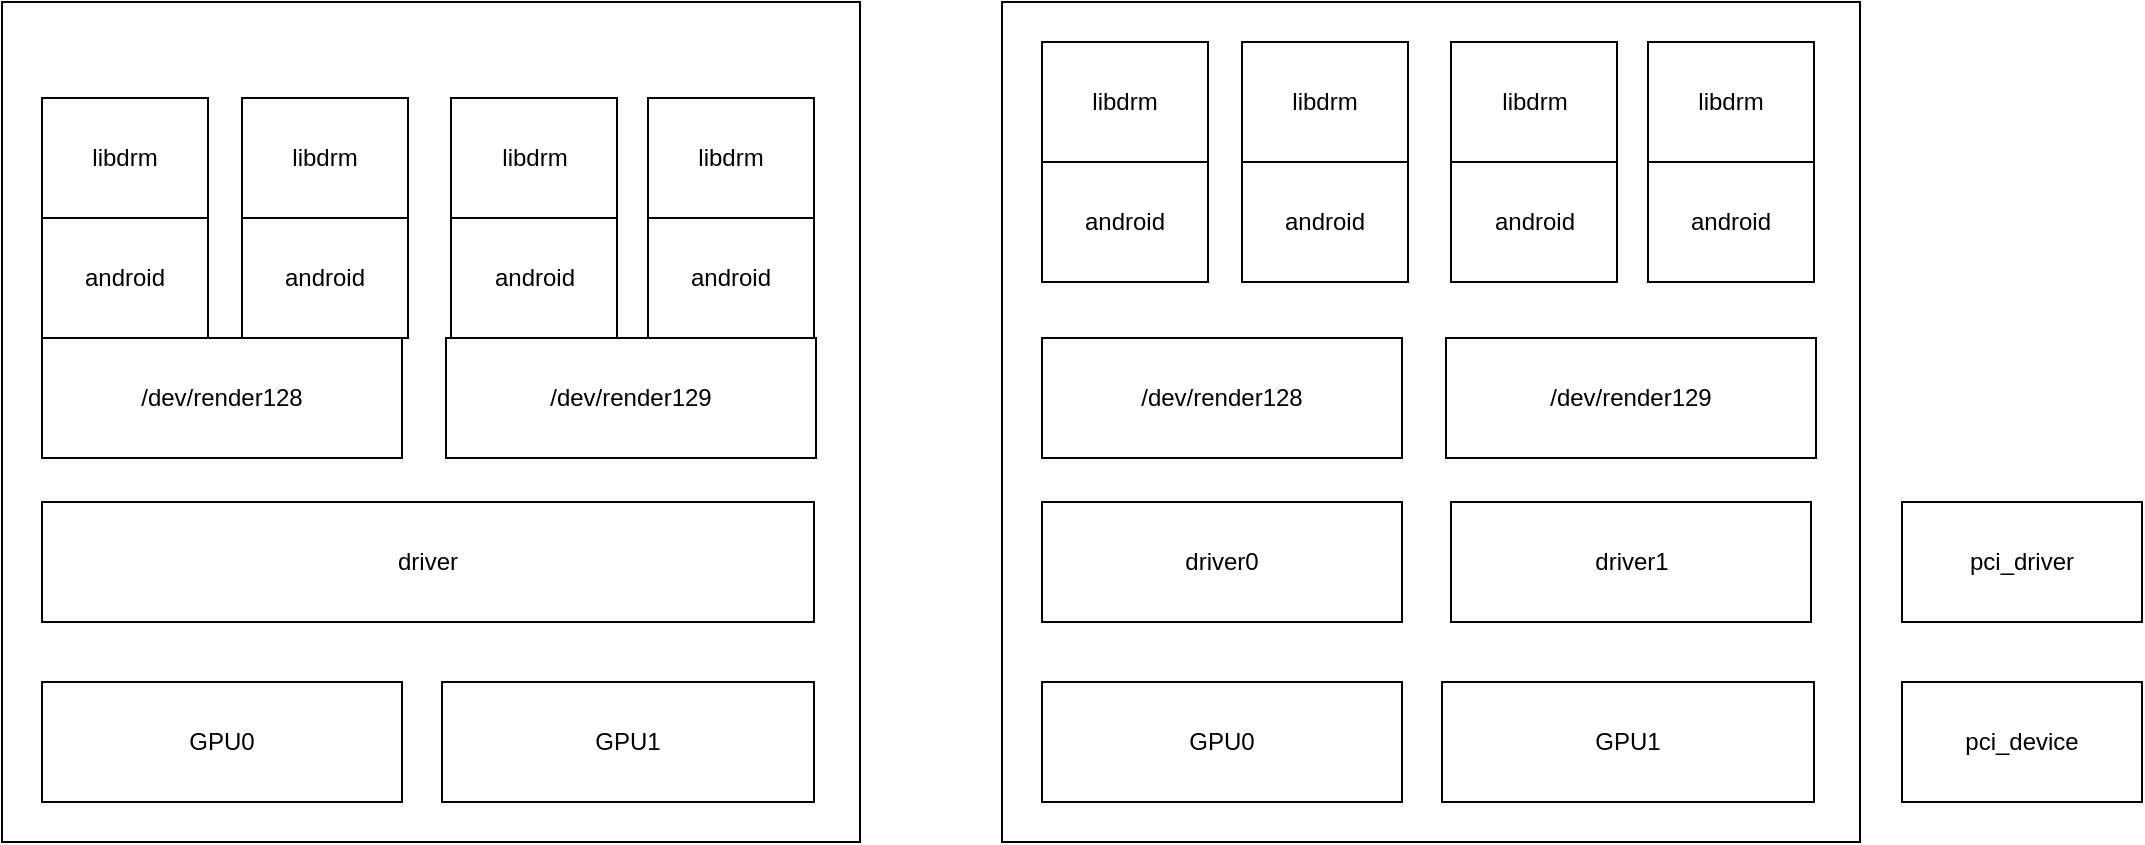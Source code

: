<mxfile version="21.0.4" type="github">
  <diagram name="第 1 页" id="_fWz3mKXce-xbAd_N4y1">
    <mxGraphModel dx="2081" dy="843" grid="1" gridSize="10" guides="1" tooltips="1" connect="1" arrows="1" fold="1" page="1" pageScale="1" pageWidth="827" pageHeight="1169" math="0" shadow="0">
      <root>
        <mxCell id="0" />
        <mxCell id="1" parent="0" />
        <mxCell id="CrbNRZzl7jmJsJ6pIWmv-7" value="" style="rounded=0;whiteSpace=wrap;html=1;" vertex="1" parent="1">
          <mxGeometry x="-70" y="110" width="429" height="420" as="geometry" />
        </mxCell>
        <mxCell id="CrbNRZzl7jmJsJ6pIWmv-1" value="GPU0" style="rounded=0;whiteSpace=wrap;html=1;" vertex="1" parent="1">
          <mxGeometry x="-50" y="450" width="180" height="60" as="geometry" />
        </mxCell>
        <mxCell id="CrbNRZzl7jmJsJ6pIWmv-2" value="GPU1" style="rounded=0;whiteSpace=wrap;html=1;" vertex="1" parent="1">
          <mxGeometry x="150" y="450" width="186" height="60" as="geometry" />
        </mxCell>
        <mxCell id="CrbNRZzl7jmJsJ6pIWmv-3" value="driver" style="rounded=0;whiteSpace=wrap;html=1;" vertex="1" parent="1">
          <mxGeometry x="-50" y="360" width="386" height="60" as="geometry" />
        </mxCell>
        <mxCell id="CrbNRZzl7jmJsJ6pIWmv-4" value="/dev/render128" style="rounded=0;whiteSpace=wrap;html=1;" vertex="1" parent="1">
          <mxGeometry x="-50" y="278" width="180" height="60" as="geometry" />
        </mxCell>
        <mxCell id="CrbNRZzl7jmJsJ6pIWmv-5" value="/dev/render129" style="rounded=0;whiteSpace=wrap;html=1;" vertex="1" parent="1">
          <mxGeometry x="152" y="278" width="185" height="60" as="geometry" />
        </mxCell>
        <mxCell id="CrbNRZzl7jmJsJ6pIWmv-6" value="android" style="rounded=0;whiteSpace=wrap;html=1;" vertex="1" parent="1">
          <mxGeometry x="50" y="218" width="83" height="60" as="geometry" />
        </mxCell>
        <mxCell id="CrbNRZzl7jmJsJ6pIWmv-15" value="android" style="rounded=0;whiteSpace=wrap;html=1;" vertex="1" parent="1">
          <mxGeometry x="154.5" y="218" width="83" height="60" as="geometry" />
        </mxCell>
        <mxCell id="CrbNRZzl7jmJsJ6pIWmv-16" value="android" style="rounded=0;whiteSpace=wrap;html=1;" vertex="1" parent="1">
          <mxGeometry x="253" y="218" width="83" height="60" as="geometry" />
        </mxCell>
        <mxCell id="CrbNRZzl7jmJsJ6pIWmv-17" value="libdrm" style="rounded=0;whiteSpace=wrap;html=1;" vertex="1" parent="1">
          <mxGeometry x="253" y="158" width="83" height="60" as="geometry" />
        </mxCell>
        <mxCell id="CrbNRZzl7jmJsJ6pIWmv-18" value="libdrm" style="rounded=0;whiteSpace=wrap;html=1;" vertex="1" parent="1">
          <mxGeometry x="154.5" y="158" width="83" height="60" as="geometry" />
        </mxCell>
        <mxCell id="CrbNRZzl7jmJsJ6pIWmv-19" value="libdrm" style="rounded=0;whiteSpace=wrap;html=1;" vertex="1" parent="1">
          <mxGeometry x="50" y="158" width="83" height="60" as="geometry" />
        </mxCell>
        <mxCell id="CrbNRZzl7jmJsJ6pIWmv-28" value="android" style="rounded=0;whiteSpace=wrap;html=1;" vertex="1" parent="1">
          <mxGeometry x="-50" y="218" width="83" height="60" as="geometry" />
        </mxCell>
        <mxCell id="CrbNRZzl7jmJsJ6pIWmv-29" value="libdrm" style="rounded=0;whiteSpace=wrap;html=1;" vertex="1" parent="1">
          <mxGeometry x="-50" y="158" width="83" height="60" as="geometry" />
        </mxCell>
        <mxCell id="CrbNRZzl7jmJsJ6pIWmv-32" value="" style="rounded=0;whiteSpace=wrap;html=1;" vertex="1" parent="1">
          <mxGeometry x="430" y="110" width="429" height="420" as="geometry" />
        </mxCell>
        <mxCell id="CrbNRZzl7jmJsJ6pIWmv-33" value="GPU0" style="rounded=0;whiteSpace=wrap;html=1;" vertex="1" parent="1">
          <mxGeometry x="450" y="450" width="180" height="60" as="geometry" />
        </mxCell>
        <mxCell id="CrbNRZzl7jmJsJ6pIWmv-34" value="GPU1" style="rounded=0;whiteSpace=wrap;html=1;" vertex="1" parent="1">
          <mxGeometry x="650" y="450" width="186" height="60" as="geometry" />
        </mxCell>
        <mxCell id="CrbNRZzl7jmJsJ6pIWmv-35" value="driver0" style="rounded=0;whiteSpace=wrap;html=1;" vertex="1" parent="1">
          <mxGeometry x="450" y="360" width="180" height="60" as="geometry" />
        </mxCell>
        <mxCell id="CrbNRZzl7jmJsJ6pIWmv-36" value="/dev/render128" style="rounded=0;whiteSpace=wrap;html=1;" vertex="1" parent="1">
          <mxGeometry x="450" y="278" width="180" height="60" as="geometry" />
        </mxCell>
        <mxCell id="CrbNRZzl7jmJsJ6pIWmv-37" value="/dev/render129" style="rounded=0;whiteSpace=wrap;html=1;" vertex="1" parent="1">
          <mxGeometry x="652" y="278" width="185" height="60" as="geometry" />
        </mxCell>
        <mxCell id="CrbNRZzl7jmJsJ6pIWmv-38" value="android" style="rounded=0;whiteSpace=wrap;html=1;" vertex="1" parent="1">
          <mxGeometry x="550" y="190" width="83" height="60" as="geometry" />
        </mxCell>
        <mxCell id="CrbNRZzl7jmJsJ6pIWmv-39" value="android" style="rounded=0;whiteSpace=wrap;html=1;" vertex="1" parent="1">
          <mxGeometry x="654.5" y="190" width="83" height="60" as="geometry" />
        </mxCell>
        <mxCell id="CrbNRZzl7jmJsJ6pIWmv-40" value="android" style="rounded=0;whiteSpace=wrap;html=1;" vertex="1" parent="1">
          <mxGeometry x="753" y="190" width="83" height="60" as="geometry" />
        </mxCell>
        <mxCell id="CrbNRZzl7jmJsJ6pIWmv-41" value="libdrm" style="rounded=0;whiteSpace=wrap;html=1;" vertex="1" parent="1">
          <mxGeometry x="753" y="130" width="83" height="60" as="geometry" />
        </mxCell>
        <mxCell id="CrbNRZzl7jmJsJ6pIWmv-42" value="libdrm" style="rounded=0;whiteSpace=wrap;html=1;" vertex="1" parent="1">
          <mxGeometry x="654.5" y="130" width="83" height="60" as="geometry" />
        </mxCell>
        <mxCell id="CrbNRZzl7jmJsJ6pIWmv-43" value="libdrm" style="rounded=0;whiteSpace=wrap;html=1;" vertex="1" parent="1">
          <mxGeometry x="550" y="130" width="83" height="60" as="geometry" />
        </mxCell>
        <mxCell id="CrbNRZzl7jmJsJ6pIWmv-44" value="android" style="rounded=0;whiteSpace=wrap;html=1;" vertex="1" parent="1">
          <mxGeometry x="450" y="190" width="83" height="60" as="geometry" />
        </mxCell>
        <mxCell id="CrbNRZzl7jmJsJ6pIWmv-45" value="libdrm" style="rounded=0;whiteSpace=wrap;html=1;" vertex="1" parent="1">
          <mxGeometry x="450" y="130" width="83" height="60" as="geometry" />
        </mxCell>
        <mxCell id="CrbNRZzl7jmJsJ6pIWmv-46" value="driver1" style="rounded=0;whiteSpace=wrap;html=1;" vertex="1" parent="1">
          <mxGeometry x="654.5" y="360" width="180" height="60" as="geometry" />
        </mxCell>
        <mxCell id="CrbNRZzl7jmJsJ6pIWmv-47" value="pci_driver" style="rounded=0;whiteSpace=wrap;html=1;" vertex="1" parent="1">
          <mxGeometry x="880" y="360" width="120" height="60" as="geometry" />
        </mxCell>
        <mxCell id="CrbNRZzl7jmJsJ6pIWmv-48" value="pci_device" style="rounded=0;whiteSpace=wrap;html=1;" vertex="1" parent="1">
          <mxGeometry x="880" y="450" width="120" height="60" as="geometry" />
        </mxCell>
      </root>
    </mxGraphModel>
  </diagram>
</mxfile>
